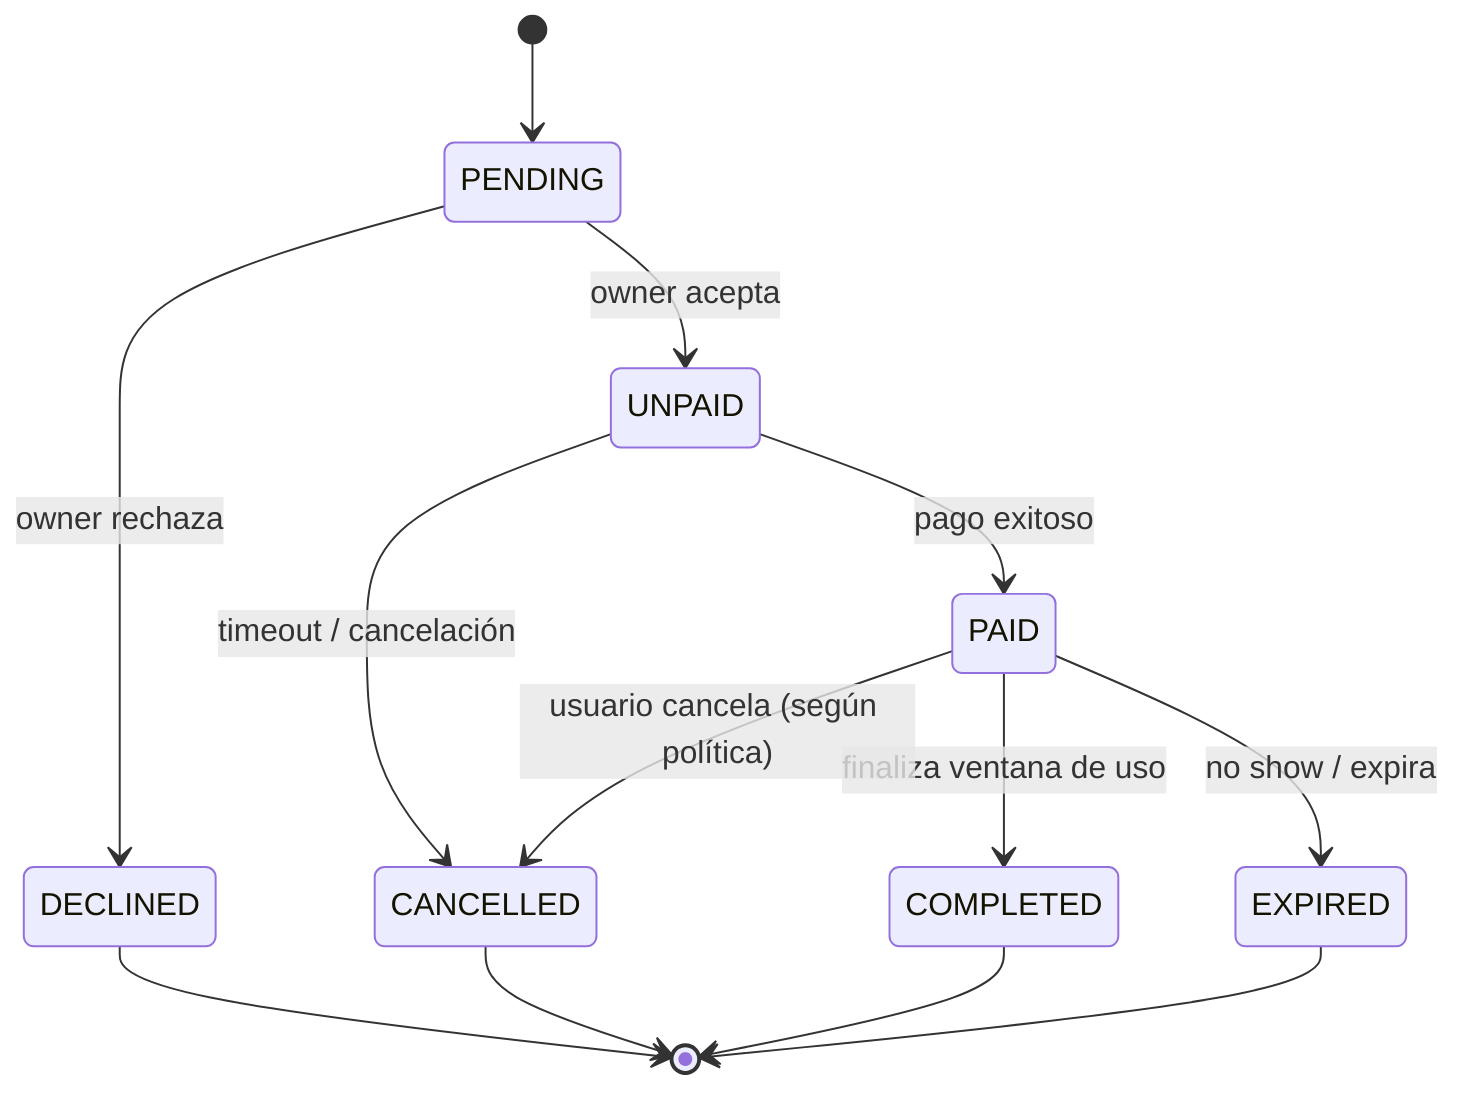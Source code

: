 stateDiagram-v2
    [*] --> PENDING

    PENDING --> UNPAID: owner acepta
    PENDING --> DECLINED: owner rechaza

    UNPAID --> PAID: pago exitoso
    UNPAID --> CANCELLED: timeout / cancelación

    PAID --> COMPLETED: finaliza ventana de uso
    PAID --> CANCELLED: usuario cancela (según política)
    PAID --> EXPIRED: no show / expira

    DECLINED --> [*]
    CANCELLED --> [*]
    COMPLETED --> [*]
    EXPIRED --> [*]
